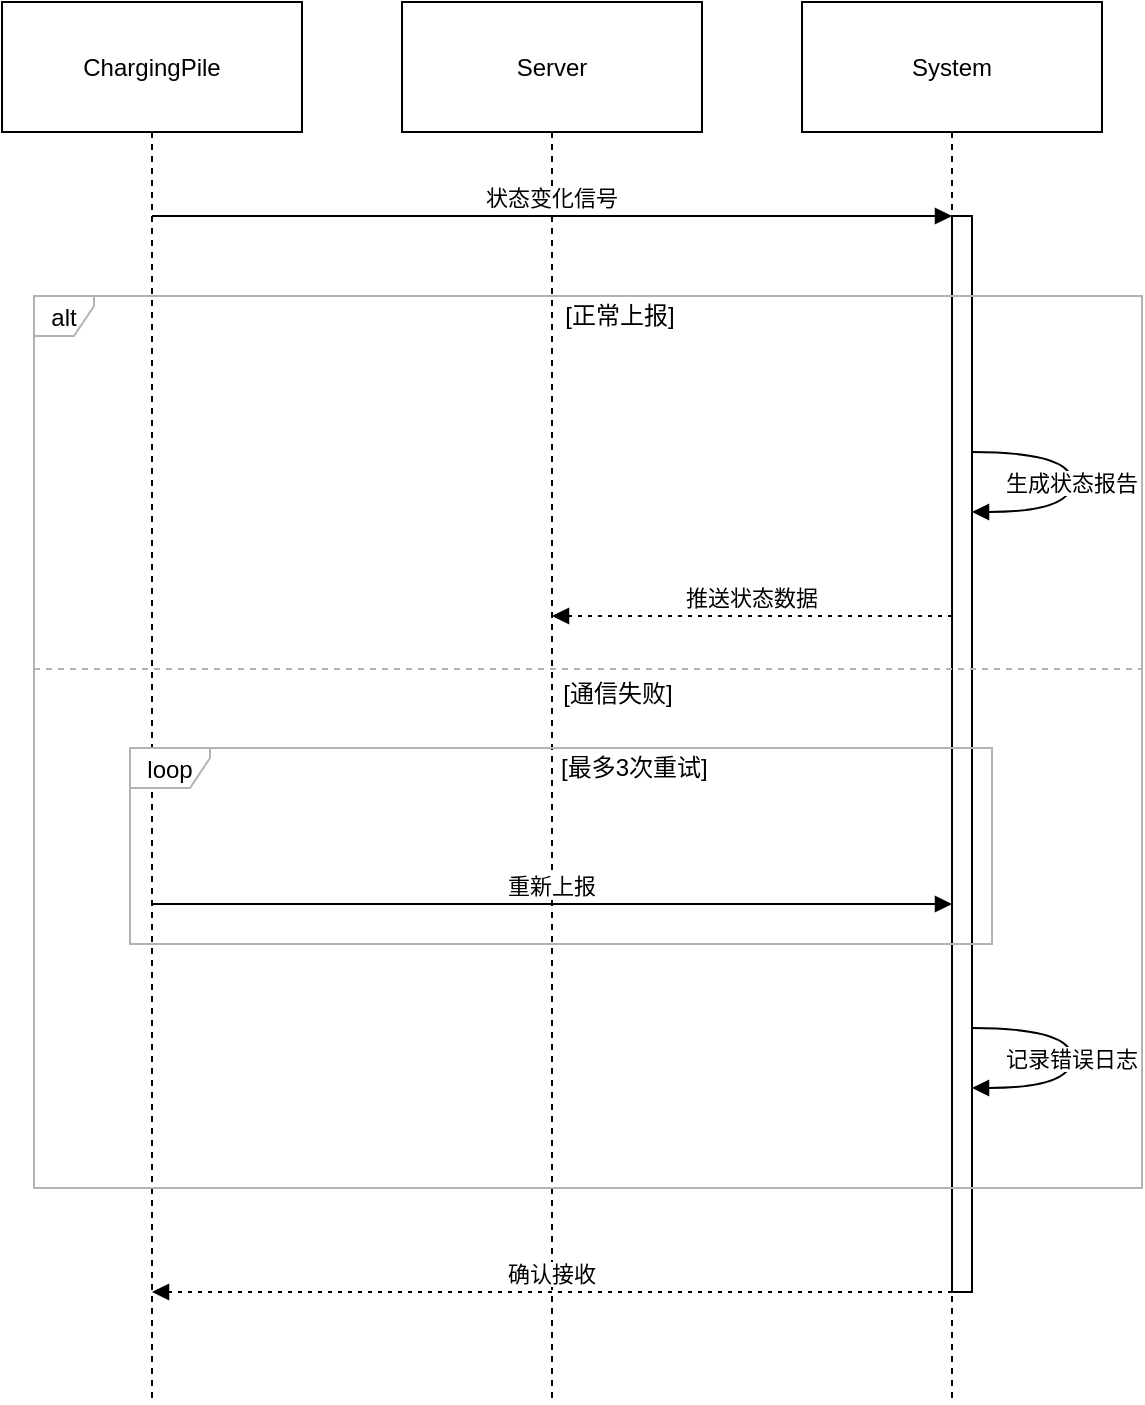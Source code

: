 <mxfile version="26.2.13">
  <diagram name="第 1 页" id="5hclALBQlh2AVa7bqb6c">
    <mxGraphModel dx="616" dy="-802" grid="1" gridSize="10" guides="1" tooltips="1" connect="1" arrows="1" fold="1" page="1" pageScale="1" pageWidth="827" pageHeight="1169" math="0" shadow="0">
      <root>
        <mxCell id="0" />
        <mxCell id="1" parent="0" />
        <mxCell id="CXc2uvA6YaHK-9A4Du0e-35" value="ChargingPile" style="shape=umlLifeline;perimeter=lifelinePerimeter;whiteSpace=wrap;container=1;dropTarget=0;collapsible=0;recursiveResize=0;outlineConnect=0;portConstraint=eastwest;newEdgeStyle={&quot;edgeStyle&quot;:&quot;elbowEdgeStyle&quot;,&quot;elbow&quot;:&quot;vertical&quot;,&quot;curved&quot;:0,&quot;rounded&quot;:0};size=65;" vertex="1" parent="1">
          <mxGeometry x="124" y="1260" width="150" height="700" as="geometry" />
        </mxCell>
        <mxCell id="CXc2uvA6YaHK-9A4Du0e-36" value="Server" style="shape=umlLifeline;perimeter=lifelinePerimeter;whiteSpace=wrap;container=1;dropTarget=0;collapsible=0;recursiveResize=0;outlineConnect=0;portConstraint=eastwest;newEdgeStyle={&quot;edgeStyle&quot;:&quot;elbowEdgeStyle&quot;,&quot;elbow&quot;:&quot;vertical&quot;,&quot;curved&quot;:0,&quot;rounded&quot;:0};size=65;" vertex="1" parent="1">
          <mxGeometry x="324" y="1260" width="150" height="700" as="geometry" />
        </mxCell>
        <mxCell id="CXc2uvA6YaHK-9A4Du0e-37" value="System" style="shape=umlLifeline;perimeter=lifelinePerimeter;whiteSpace=wrap;container=1;dropTarget=0;collapsible=0;recursiveResize=0;outlineConnect=0;portConstraint=eastwest;newEdgeStyle={&quot;edgeStyle&quot;:&quot;elbowEdgeStyle&quot;,&quot;elbow&quot;:&quot;vertical&quot;,&quot;curved&quot;:0,&quot;rounded&quot;:0};size=65;" vertex="1" parent="1">
          <mxGeometry x="524" y="1260" width="150" height="700" as="geometry" />
        </mxCell>
        <mxCell id="CXc2uvA6YaHK-9A4Du0e-38" value="" style="points=[];perimeter=orthogonalPerimeter;outlineConnect=0;targetShapes=umlLifeline;portConstraint=eastwest;newEdgeStyle={&quot;edgeStyle&quot;:&quot;elbowEdgeStyle&quot;,&quot;elbow&quot;:&quot;vertical&quot;,&quot;curved&quot;:0,&quot;rounded&quot;:0}" vertex="1" parent="CXc2uvA6YaHK-9A4Du0e-37">
          <mxGeometry x="75" y="107" width="10" height="538" as="geometry" />
        </mxCell>
        <mxCell id="CXc2uvA6YaHK-9A4Du0e-39" value="loop" style="shape=umlFrame;pointerEvents=0;dropTarget=0;strokeColor=#B3B3B3;height=20;width=40" vertex="1" parent="1">
          <mxGeometry x="188" y="1633" width="431" height="98" as="geometry" />
        </mxCell>
        <mxCell id="CXc2uvA6YaHK-9A4Du0e-40" value="          [最多3次重试]" style="text;strokeColor=none;fillColor=none;align=center;verticalAlign=middle;whiteSpace=wrap;" vertex="1" parent="CXc2uvA6YaHK-9A4Du0e-39">
          <mxGeometry x="40" width="391" height="20" as="geometry" />
        </mxCell>
        <mxCell id="CXc2uvA6YaHK-9A4Du0e-41" value="alt" style="shape=umlFrame;pointerEvents=0;dropTarget=0;strokeColor=#B3B3B3;height=20;width=30" vertex="1" parent="1">
          <mxGeometry x="140" y="1407" width="554" height="446" as="geometry" />
        </mxCell>
        <mxCell id="CXc2uvA6YaHK-9A4Du0e-42" value="[正常上报]" style="text;strokeColor=none;fillColor=none;align=center;verticalAlign=middle;whiteSpace=wrap;" vertex="1" parent="CXc2uvA6YaHK-9A4Du0e-41">
          <mxGeometry x="32.209" width="521.791" height="20" as="geometry" />
        </mxCell>
        <mxCell id="CXc2uvA6YaHK-9A4Du0e-43" value="         [通信失败]" style="shape=line;dashed=1;whiteSpace=wrap;verticalAlign=top;labelPosition=center;verticalLabelPosition=middle;align=center;strokeColor=#B3B3B3;" vertex="1" parent="CXc2uvA6YaHK-9A4Du0e-41">
          <mxGeometry y="185" width="554" height="3" as="geometry" />
        </mxCell>
        <mxCell id="CXc2uvA6YaHK-9A4Du0e-46" value="状态变化信号" style="verticalAlign=bottom;edgeStyle=elbowEdgeStyle;elbow=vertical;curved=0;rounded=0;endArrow=block;" edge="1" parent="1" source="CXc2uvA6YaHK-9A4Du0e-35" target="CXc2uvA6YaHK-9A4Du0e-38">
          <mxGeometry relative="1" as="geometry">
            <Array as="points">
              <mxPoint x="406" y="1367" />
            </Array>
          </mxGeometry>
        </mxCell>
        <mxCell id="CXc2uvA6YaHK-9A4Du0e-47" value="生成状态报告" style="curved=1;endArrow=block;rounded=0;" edge="1" parent="1" source="CXc2uvA6YaHK-9A4Du0e-38" target="CXc2uvA6YaHK-9A4Du0e-38">
          <mxGeometry relative="1" as="geometry">
            <Array as="points">
              <mxPoint x="659" y="1485" />
              <mxPoint x="659" y="1515" />
            </Array>
          </mxGeometry>
        </mxCell>
        <mxCell id="CXc2uvA6YaHK-9A4Du0e-48" value="推送状态数据" style="verticalAlign=bottom;edgeStyle=elbowEdgeStyle;elbow=vertical;curved=0;rounded=0;dashed=1;dashPattern=2 3;endArrow=block;" edge="1" parent="1" source="CXc2uvA6YaHK-9A4Du0e-38" target="CXc2uvA6YaHK-9A4Du0e-36">
          <mxGeometry relative="1" as="geometry">
            <Array as="points">
              <mxPoint x="509" y="1567" />
            </Array>
          </mxGeometry>
        </mxCell>
        <mxCell id="CXc2uvA6YaHK-9A4Du0e-49" value="重新上报" style="verticalAlign=bottom;edgeStyle=elbowEdgeStyle;elbow=vertical;curved=0;rounded=0;endArrow=block;" edge="1" parent="1" source="CXc2uvA6YaHK-9A4Du0e-35" target="CXc2uvA6YaHK-9A4Du0e-38">
          <mxGeometry relative="1" as="geometry">
            <Array as="points">
              <mxPoint x="406" y="1711" />
            </Array>
          </mxGeometry>
        </mxCell>
        <mxCell id="CXc2uvA6YaHK-9A4Du0e-50" value="记录错误日志" style="curved=1;endArrow=block;rounded=0;" edge="1" parent="1" source="CXc2uvA6YaHK-9A4Du0e-38" target="CXc2uvA6YaHK-9A4Du0e-38">
          <mxGeometry relative="1" as="geometry">
            <Array as="points">
              <mxPoint x="659" y="1773" />
              <mxPoint x="659" y="1803" />
            </Array>
          </mxGeometry>
        </mxCell>
        <mxCell id="CXc2uvA6YaHK-9A4Du0e-51" value="确认接收" style="verticalAlign=bottom;edgeStyle=elbowEdgeStyle;elbow=vertical;curved=0;rounded=0;dashed=1;dashPattern=2 3;endArrow=block;" edge="1" parent="1" source="CXc2uvA6YaHK-9A4Du0e-38" target="CXc2uvA6YaHK-9A4Du0e-35">
          <mxGeometry relative="1" as="geometry">
            <Array as="points">
              <mxPoint x="409" y="1905" />
            </Array>
          </mxGeometry>
        </mxCell>
      </root>
    </mxGraphModel>
  </diagram>
</mxfile>
